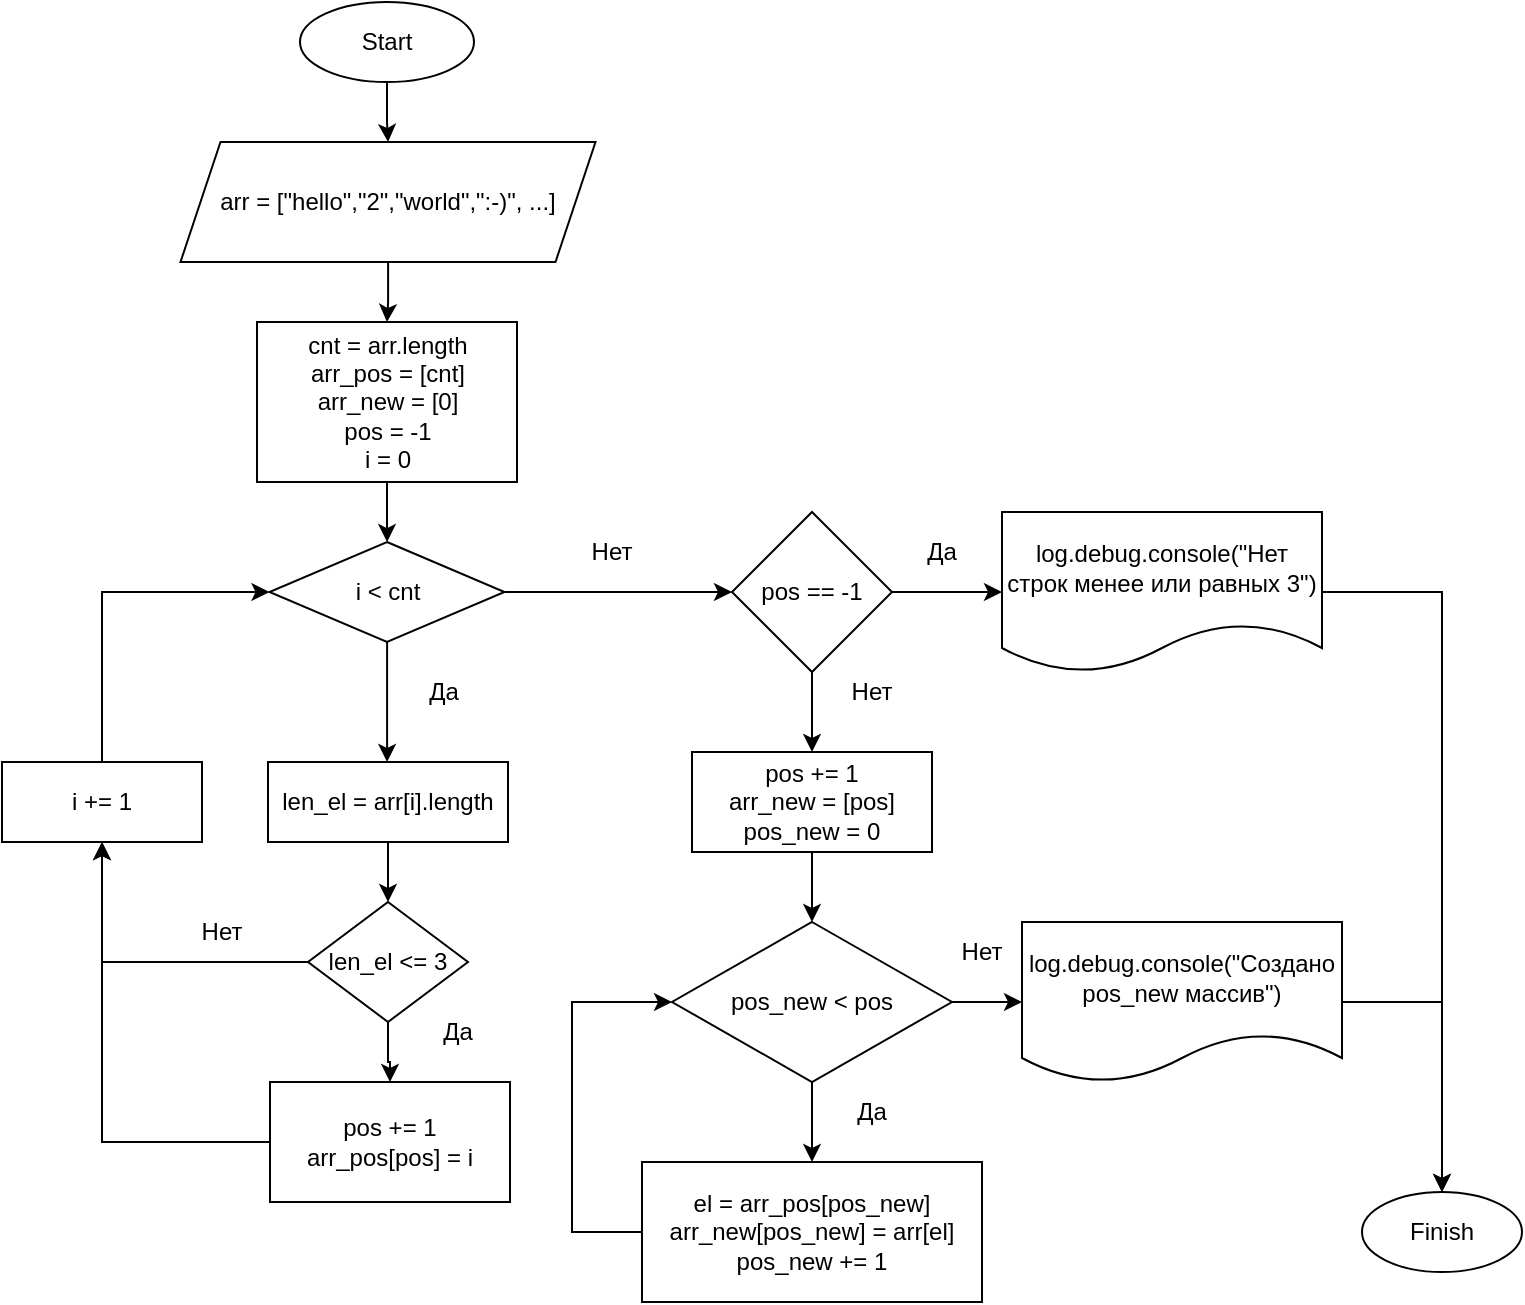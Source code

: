 <mxfile version="16.5.1" type="device"><diagram id="C5RBs43oDa-KdzZeNtuy" name="Page-1"><mxGraphModel dx="1350" dy="2047" grid="1" gridSize="10" guides="1" tooltips="1" connect="1" arrows="1" fold="1" page="1" pageScale="1" pageWidth="827" pageHeight="1169" math="0" shadow="0"><root><mxCell id="WIyWlLk6GJQsqaUBKTNV-0"/><mxCell id="WIyWlLk6GJQsqaUBKTNV-1" parent="WIyWlLk6GJQsqaUBKTNV-0"/><mxCell id="Yw4iB96BEfzWhzlC9Q5p-6" style="edgeStyle=orthogonalEdgeStyle;rounded=0;orthogonalLoop=1;jettySize=auto;html=1;" edge="1" parent="WIyWlLk6GJQsqaUBKTNV-1" source="Yw4iB96BEfzWhzlC9Q5p-0" target="Yw4iB96BEfzWhzlC9Q5p-5"><mxGeometry relative="1" as="geometry"/></mxCell><mxCell id="Yw4iB96BEfzWhzlC9Q5p-0" value="cnt = arr.length&lt;br&gt;arr_pos = [cnt]&lt;br&gt;arr_new = [0]&lt;br&gt;pos = -1&lt;br&gt;i = 0" style="rounded=0;whiteSpace=wrap;html=1;" vertex="1" parent="WIyWlLk6GJQsqaUBKTNV-1"><mxGeometry x="187.5" y="50" width="130" height="80" as="geometry"/></mxCell><mxCell id="Yw4iB96BEfzWhzlC9Q5p-12" style="edgeStyle=orthogonalEdgeStyle;rounded=0;orthogonalLoop=1;jettySize=auto;html=1;" edge="1" parent="WIyWlLk6GJQsqaUBKTNV-1" source="Yw4iB96BEfzWhzlC9Q5p-5" target="Yw4iB96BEfzWhzlC9Q5p-11"><mxGeometry relative="1" as="geometry"><Array as="points"><mxPoint x="253" y="240"/><mxPoint x="253" y="240"/></Array></mxGeometry></mxCell><mxCell id="Yw4iB96BEfzWhzlC9Q5p-25" style="edgeStyle=orthogonalEdgeStyle;rounded=0;orthogonalLoop=1;jettySize=auto;html=1;entryX=0;entryY=0.5;entryDx=0;entryDy=0;" edge="1" parent="WIyWlLk6GJQsqaUBKTNV-1" source="Yw4iB96BEfzWhzlC9Q5p-5" target="Yw4iB96BEfzWhzlC9Q5p-23"><mxGeometry relative="1" as="geometry"/></mxCell><mxCell id="Yw4iB96BEfzWhzlC9Q5p-5" value="i &amp;lt; cnt" style="rhombus;whiteSpace=wrap;html=1;" vertex="1" parent="WIyWlLk6GJQsqaUBKTNV-1"><mxGeometry x="193.75" y="160" width="117.5" height="50" as="geometry"/></mxCell><mxCell id="Yw4iB96BEfzWhzlC9Q5p-43" style="edgeStyle=orthogonalEdgeStyle;rounded=0;orthogonalLoop=1;jettySize=auto;html=1;" edge="1" parent="WIyWlLk6GJQsqaUBKTNV-1" source="Yw4iB96BEfzWhzlC9Q5p-7" target="Yw4iB96BEfzWhzlC9Q5p-42"><mxGeometry relative="1" as="geometry"/></mxCell><mxCell id="Yw4iB96BEfzWhzlC9Q5p-7" value="Start" style="ellipse;whiteSpace=wrap;html=1;" vertex="1" parent="WIyWlLk6GJQsqaUBKTNV-1"><mxGeometry x="209" y="-110" width="87" height="40" as="geometry"/></mxCell><mxCell id="Yw4iB96BEfzWhzlC9Q5p-14" style="edgeStyle=orthogonalEdgeStyle;rounded=0;orthogonalLoop=1;jettySize=auto;html=1;" edge="1" parent="WIyWlLk6GJQsqaUBKTNV-1" source="Yw4iB96BEfzWhzlC9Q5p-11" target="Yw4iB96BEfzWhzlC9Q5p-13"><mxGeometry relative="1" as="geometry"/></mxCell><mxCell id="Yw4iB96BEfzWhzlC9Q5p-11" value="len_el = arr[i].length" style="rounded=0;whiteSpace=wrap;html=1;" vertex="1" parent="WIyWlLk6GJQsqaUBKTNV-1"><mxGeometry x="193" y="270" width="120" height="40" as="geometry"/></mxCell><mxCell id="Yw4iB96BEfzWhzlC9Q5p-16" style="edgeStyle=orthogonalEdgeStyle;rounded=0;orthogonalLoop=1;jettySize=auto;html=1;" edge="1" parent="WIyWlLk6GJQsqaUBKTNV-1" source="Yw4iB96BEfzWhzlC9Q5p-13" target="Yw4iB96BEfzWhzlC9Q5p-15"><mxGeometry relative="1" as="geometry"/></mxCell><mxCell id="Yw4iB96BEfzWhzlC9Q5p-19" style="edgeStyle=orthogonalEdgeStyle;rounded=0;orthogonalLoop=1;jettySize=auto;html=1;entryX=0.5;entryY=1;entryDx=0;entryDy=0;" edge="1" parent="WIyWlLk6GJQsqaUBKTNV-1" source="Yw4iB96BEfzWhzlC9Q5p-13" target="Yw4iB96BEfzWhzlC9Q5p-17"><mxGeometry relative="1" as="geometry"/></mxCell><mxCell id="Yw4iB96BEfzWhzlC9Q5p-13" value="len_el &amp;lt;= 3" style="rhombus;whiteSpace=wrap;html=1;" vertex="1" parent="WIyWlLk6GJQsqaUBKTNV-1"><mxGeometry x="213" y="340" width="80" height="60" as="geometry"/></mxCell><mxCell id="Yw4iB96BEfzWhzlC9Q5p-18" style="edgeStyle=orthogonalEdgeStyle;rounded=0;orthogonalLoop=1;jettySize=auto;html=1;entryX=0.5;entryY=1;entryDx=0;entryDy=0;" edge="1" parent="WIyWlLk6GJQsqaUBKTNV-1" source="Yw4iB96BEfzWhzlC9Q5p-15" target="Yw4iB96BEfzWhzlC9Q5p-17"><mxGeometry relative="1" as="geometry"/></mxCell><mxCell id="Yw4iB96BEfzWhzlC9Q5p-15" value="pos += 1&lt;br&gt;arr_pos[pos] = i" style="rounded=0;whiteSpace=wrap;html=1;" vertex="1" parent="WIyWlLk6GJQsqaUBKTNV-1"><mxGeometry x="194" y="430" width="120" height="60" as="geometry"/></mxCell><mxCell id="Yw4iB96BEfzWhzlC9Q5p-20" style="edgeStyle=orthogonalEdgeStyle;rounded=0;orthogonalLoop=1;jettySize=auto;html=1;entryX=0;entryY=0.5;entryDx=0;entryDy=0;" edge="1" parent="WIyWlLk6GJQsqaUBKTNV-1" source="Yw4iB96BEfzWhzlC9Q5p-17" target="Yw4iB96BEfzWhzlC9Q5p-5"><mxGeometry relative="1" as="geometry"><Array as="points"><mxPoint x="110" y="185"/></Array></mxGeometry></mxCell><mxCell id="Yw4iB96BEfzWhzlC9Q5p-17" value="i += 1" style="rounded=0;whiteSpace=wrap;html=1;" vertex="1" parent="WIyWlLk6GJQsqaUBKTNV-1"><mxGeometry x="60" y="270" width="100" height="40" as="geometry"/></mxCell><mxCell id="Yw4iB96BEfzWhzlC9Q5p-28" style="edgeStyle=orthogonalEdgeStyle;rounded=0;orthogonalLoop=1;jettySize=auto;html=1;entryX=0;entryY=0.5;entryDx=0;entryDy=0;" edge="1" parent="WIyWlLk6GJQsqaUBKTNV-1" source="Yw4iB96BEfzWhzlC9Q5p-23" target="Yw4iB96BEfzWhzlC9Q5p-27"><mxGeometry relative="1" as="geometry"><mxPoint x="535" y="180" as="targetPoint"/></mxGeometry></mxCell><mxCell id="Yw4iB96BEfzWhzlC9Q5p-31" style="edgeStyle=orthogonalEdgeStyle;rounded=0;orthogonalLoop=1;jettySize=auto;html=1;" edge="1" parent="WIyWlLk6GJQsqaUBKTNV-1" source="Yw4iB96BEfzWhzlC9Q5p-23" target="Yw4iB96BEfzWhzlC9Q5p-30"><mxGeometry relative="1" as="geometry"/></mxCell><mxCell id="Yw4iB96BEfzWhzlC9Q5p-23" value="pos == -1" style="rhombus;whiteSpace=wrap;html=1;" vertex="1" parent="WIyWlLk6GJQsqaUBKTNV-1"><mxGeometry x="425" y="145" width="80" height="80" as="geometry"/></mxCell><mxCell id="Yw4iB96BEfzWhzlC9Q5p-41" style="edgeStyle=orthogonalEdgeStyle;rounded=0;orthogonalLoop=1;jettySize=auto;html=1;" edge="1" parent="WIyWlLk6GJQsqaUBKTNV-1" source="Yw4iB96BEfzWhzlC9Q5p-27" target="Yw4iB96BEfzWhzlC9Q5p-39"><mxGeometry relative="1" as="geometry"/></mxCell><mxCell id="Yw4iB96BEfzWhzlC9Q5p-27" value="log.debug.console(&quot;Нет строк менее или равных 3&quot;)" style="shape=document;whiteSpace=wrap;html=1;boundedLbl=1;" vertex="1" parent="WIyWlLk6GJQsqaUBKTNV-1"><mxGeometry x="560" y="145" width="160" height="80" as="geometry"/></mxCell><mxCell id="Yw4iB96BEfzWhzlC9Q5p-33" style="edgeStyle=orthogonalEdgeStyle;rounded=0;orthogonalLoop=1;jettySize=auto;html=1;" edge="1" parent="WIyWlLk6GJQsqaUBKTNV-1" source="Yw4iB96BEfzWhzlC9Q5p-30" target="Yw4iB96BEfzWhzlC9Q5p-32"><mxGeometry relative="1" as="geometry"/></mxCell><mxCell id="Yw4iB96BEfzWhzlC9Q5p-30" value="pos += 1&lt;br&gt;arr_new = [pos]&lt;br&gt;pos_new = 0" style="rounded=0;whiteSpace=wrap;html=1;" vertex="1" parent="WIyWlLk6GJQsqaUBKTNV-1"><mxGeometry x="405" y="265" width="120" height="50" as="geometry"/></mxCell><mxCell id="Yw4iB96BEfzWhzlC9Q5p-35" style="edgeStyle=orthogonalEdgeStyle;rounded=0;orthogonalLoop=1;jettySize=auto;html=1;" edge="1" parent="WIyWlLk6GJQsqaUBKTNV-1" source="Yw4iB96BEfzWhzlC9Q5p-32" target="Yw4iB96BEfzWhzlC9Q5p-34"><mxGeometry relative="1" as="geometry"/></mxCell><mxCell id="Yw4iB96BEfzWhzlC9Q5p-38" style="edgeStyle=orthogonalEdgeStyle;rounded=0;orthogonalLoop=1;jettySize=auto;html=1;entryX=0;entryY=0.5;entryDx=0;entryDy=0;" edge="1" parent="WIyWlLk6GJQsqaUBKTNV-1" source="Yw4iB96BEfzWhzlC9Q5p-32" target="Yw4iB96BEfzWhzlC9Q5p-37"><mxGeometry relative="1" as="geometry"/></mxCell><mxCell id="Yw4iB96BEfzWhzlC9Q5p-32" value="pos_new &amp;lt; pos" style="rhombus;whiteSpace=wrap;html=1;" vertex="1" parent="WIyWlLk6GJQsqaUBKTNV-1"><mxGeometry x="395" y="350" width="140" height="80" as="geometry"/></mxCell><mxCell id="Yw4iB96BEfzWhzlC9Q5p-36" style="edgeStyle=orthogonalEdgeStyle;rounded=0;orthogonalLoop=1;jettySize=auto;html=1;entryX=0;entryY=0.5;entryDx=0;entryDy=0;" edge="1" parent="WIyWlLk6GJQsqaUBKTNV-1" source="Yw4iB96BEfzWhzlC9Q5p-34" target="Yw4iB96BEfzWhzlC9Q5p-32"><mxGeometry relative="1" as="geometry"><Array as="points"><mxPoint x="345" y="505"/><mxPoint x="345" y="390"/></Array></mxGeometry></mxCell><mxCell id="Yw4iB96BEfzWhzlC9Q5p-34" value="el = arr_pos[pos_new]&lt;br&gt;arr_new[pos_new] = arr[el]&lt;br&gt;pos_new += 1" style="rounded=0;whiteSpace=wrap;html=1;" vertex="1" parent="WIyWlLk6GJQsqaUBKTNV-1"><mxGeometry x="380" y="470" width="170" height="70" as="geometry"/></mxCell><mxCell id="Yw4iB96BEfzWhzlC9Q5p-40" style="edgeStyle=orthogonalEdgeStyle;rounded=0;orthogonalLoop=1;jettySize=auto;html=1;" edge="1" parent="WIyWlLk6GJQsqaUBKTNV-1" source="Yw4iB96BEfzWhzlC9Q5p-37" target="Yw4iB96BEfzWhzlC9Q5p-39"><mxGeometry relative="1" as="geometry"/></mxCell><mxCell id="Yw4iB96BEfzWhzlC9Q5p-37" value="log.debug.console(&quot;Создано pos_new массив&quot;)" style="shape=document;whiteSpace=wrap;html=1;boundedLbl=1;" vertex="1" parent="WIyWlLk6GJQsqaUBKTNV-1"><mxGeometry x="570" y="350" width="160" height="80" as="geometry"/></mxCell><mxCell id="Yw4iB96BEfzWhzlC9Q5p-39" value="Finish" style="ellipse;whiteSpace=wrap;html=1;" vertex="1" parent="WIyWlLk6GJQsqaUBKTNV-1"><mxGeometry x="740" y="485" width="80" height="40" as="geometry"/></mxCell><mxCell id="Yw4iB96BEfzWhzlC9Q5p-44" style="edgeStyle=orthogonalEdgeStyle;rounded=0;orthogonalLoop=1;jettySize=auto;html=1;" edge="1" parent="WIyWlLk6GJQsqaUBKTNV-1" source="Yw4iB96BEfzWhzlC9Q5p-42" target="Yw4iB96BEfzWhzlC9Q5p-0"><mxGeometry relative="1" as="geometry"/></mxCell><mxCell id="Yw4iB96BEfzWhzlC9Q5p-42" value="arr = [&quot;hello&quot;,&quot;2&quot;,&quot;world&quot;,&quot;:-)&quot;, ...]" style="shape=parallelogram;perimeter=parallelogramPerimeter;whiteSpace=wrap;html=1;fixedSize=1;" vertex="1" parent="WIyWlLk6GJQsqaUBKTNV-1"><mxGeometry x="149.25" y="-40" width="207.5" height="60" as="geometry"/></mxCell><mxCell id="Yw4iB96BEfzWhzlC9Q5p-45" value="Да" style="text;html=1;strokeColor=none;fillColor=none;align=center;verticalAlign=middle;whiteSpace=wrap;rounded=0;" vertex="1" parent="WIyWlLk6GJQsqaUBKTNV-1"><mxGeometry x="251.25" y="220" width="60" height="30" as="geometry"/></mxCell><mxCell id="Yw4iB96BEfzWhzlC9Q5p-46" value="Нет" style="text;html=1;strokeColor=none;fillColor=none;align=center;verticalAlign=middle;whiteSpace=wrap;rounded=0;" vertex="1" parent="WIyWlLk6GJQsqaUBKTNV-1"><mxGeometry x="335" y="150" width="60" height="30" as="geometry"/></mxCell><mxCell id="Yw4iB96BEfzWhzlC9Q5p-47" value="Да" style="text;html=1;strokeColor=none;fillColor=none;align=center;verticalAlign=middle;whiteSpace=wrap;rounded=0;" vertex="1" parent="WIyWlLk6GJQsqaUBKTNV-1"><mxGeometry x="500" y="150" width="60" height="30" as="geometry"/></mxCell><mxCell id="Yw4iB96BEfzWhzlC9Q5p-48" value="Нет" style="text;html=1;strokeColor=none;fillColor=none;align=center;verticalAlign=middle;whiteSpace=wrap;rounded=0;" vertex="1" parent="WIyWlLk6GJQsqaUBKTNV-1"><mxGeometry x="465" y="220" width="60" height="30" as="geometry"/></mxCell><mxCell id="Yw4iB96BEfzWhzlC9Q5p-49" value="Да" style="text;html=1;strokeColor=none;fillColor=none;align=center;verticalAlign=middle;whiteSpace=wrap;rounded=0;" vertex="1" parent="WIyWlLk6GJQsqaUBKTNV-1"><mxGeometry x="465" y="430" width="60" height="30" as="geometry"/></mxCell><mxCell id="Yw4iB96BEfzWhzlC9Q5p-50" value="Нет" style="text;html=1;strokeColor=none;fillColor=none;align=center;verticalAlign=middle;whiteSpace=wrap;rounded=0;" vertex="1" parent="WIyWlLk6GJQsqaUBKTNV-1"><mxGeometry x="520" y="350" width="60" height="30" as="geometry"/></mxCell><mxCell id="Yw4iB96BEfzWhzlC9Q5p-51" value="Да" style="text;html=1;strokeColor=none;fillColor=none;align=center;verticalAlign=middle;whiteSpace=wrap;rounded=0;" vertex="1" parent="WIyWlLk6GJQsqaUBKTNV-1"><mxGeometry x="257.5" y="390" width="60" height="30" as="geometry"/></mxCell><mxCell id="Yw4iB96BEfzWhzlC9Q5p-52" value="Нет" style="text;html=1;strokeColor=none;fillColor=none;align=center;verticalAlign=middle;whiteSpace=wrap;rounded=0;" vertex="1" parent="WIyWlLk6GJQsqaUBKTNV-1"><mxGeometry x="140" y="340" width="60" height="30" as="geometry"/></mxCell></root></mxGraphModel></diagram></mxfile>